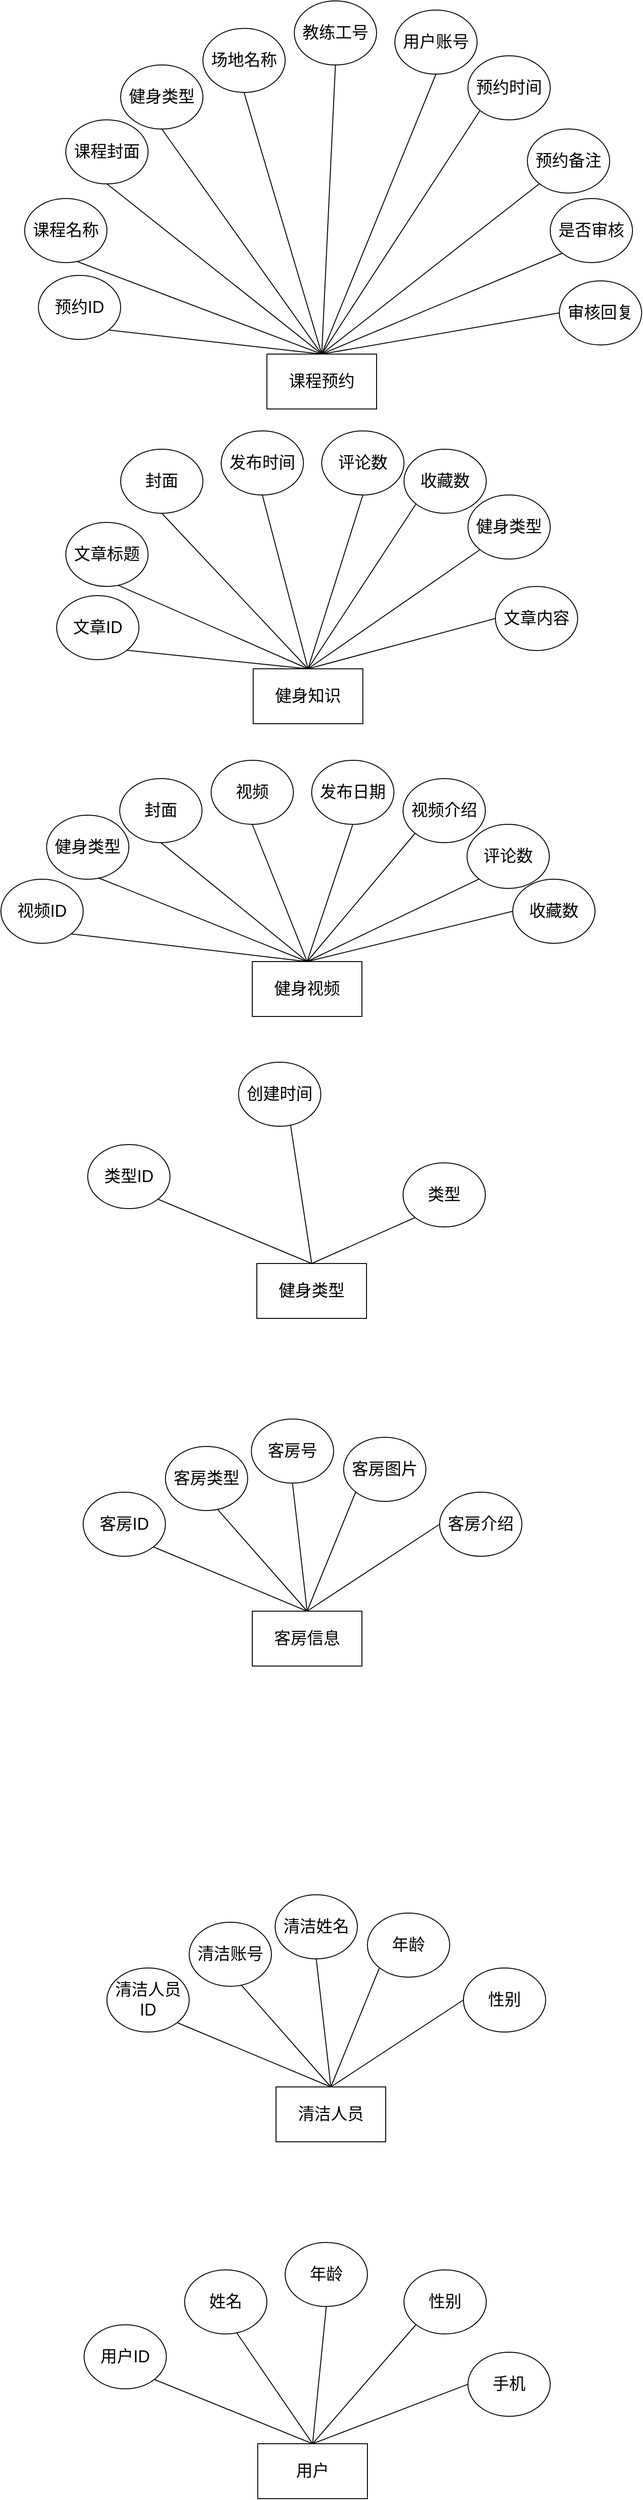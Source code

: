 <mxfile version="26.0.16">
  <diagram name="第 1 页" id="r9efI1w3UbtWpnC61uxg">
    <mxGraphModel dx="2333" dy="2314" grid="1" gridSize="10" guides="1" tooltips="1" connect="1" arrows="1" fold="1" page="1" pageScale="1" pageWidth="827" pageHeight="1169" math="0" shadow="0">
      <root>
        <mxCell id="0" />
        <mxCell id="1" parent="0" />
        <mxCell id="zDYpZziFO8J9DqXucdiA-1" value="&lt;font style=&quot;font-size: 18px;&quot;&gt;课程预约&lt;/font&gt;" style="rounded=0;whiteSpace=wrap;html=1;" parent="1" vertex="1">
          <mxGeometry x="340" y="-504" width="120" height="60" as="geometry" />
        </mxCell>
        <mxCell id="zDYpZziFO8J9DqXucdiA-2" value="&lt;span style=&quot;font-size: 18px;&quot;&gt;预约ID&lt;/span&gt;" style="ellipse;whiteSpace=wrap;html=1;" parent="1" vertex="1">
          <mxGeometry x="90" y="-590" width="90" height="70" as="geometry" />
        </mxCell>
        <mxCell id="zDYpZziFO8J9DqXucdiA-3" value="&lt;font style=&quot;font-size: 18px;&quot;&gt;课程名称&lt;/font&gt;" style="ellipse;whiteSpace=wrap;html=1;" parent="1" vertex="1">
          <mxGeometry x="75" y="-674" width="90" height="70" as="geometry" />
        </mxCell>
        <mxCell id="zDYpZziFO8J9DqXucdiA-4" value="&lt;font style=&quot;font-size: 18px;&quot;&gt;课程封面&lt;/font&gt;" style="ellipse;whiteSpace=wrap;html=1;" parent="1" vertex="1">
          <mxGeometry x="120" y="-760" width="90" height="70" as="geometry" />
        </mxCell>
        <mxCell id="zDYpZziFO8J9DqXucdiA-5" value="&lt;font style=&quot;font-size: 18px;&quot;&gt;健身类型&lt;/font&gt;" style="ellipse;whiteSpace=wrap;html=1;" parent="1" vertex="1">
          <mxGeometry x="180" y="-820" width="90" height="70" as="geometry" />
        </mxCell>
        <mxCell id="zDYpZziFO8J9DqXucdiA-6" value="&lt;font style=&quot;font-size: 18px;&quot;&gt;场地名称&lt;/font&gt;" style="ellipse;whiteSpace=wrap;html=1;" parent="1" vertex="1">
          <mxGeometry x="270" y="-860" width="90" height="70" as="geometry" />
        </mxCell>
        <mxCell id="zDYpZziFO8J9DqXucdiA-7" value="" style="endArrow=none;html=1;rounded=0;entryX=1;entryY=1;entryDx=0;entryDy=0;exitX=0.5;exitY=0;exitDx=0;exitDy=0;" parent="1" source="zDYpZziFO8J9DqXucdiA-1" target="zDYpZziFO8J9DqXucdiA-2" edge="1">
          <mxGeometry width="50" height="50" relative="1" as="geometry">
            <mxPoint x="380" y="-454" as="sourcePoint" />
            <mxPoint x="430" y="-504" as="targetPoint" />
          </mxGeometry>
        </mxCell>
        <mxCell id="zDYpZziFO8J9DqXucdiA-8" value="" style="endArrow=none;html=1;rounded=0;entryX=0.632;entryY=0.98;entryDx=0;entryDy=0;exitX=0.5;exitY=0;exitDx=0;exitDy=0;entryPerimeter=0;" parent="1" source="zDYpZziFO8J9DqXucdiA-1" target="zDYpZziFO8J9DqXucdiA-3" edge="1">
          <mxGeometry width="50" height="50" relative="1" as="geometry">
            <mxPoint x="410" y="-494" as="sourcePoint" />
            <mxPoint x="237" y="-564" as="targetPoint" />
          </mxGeometry>
        </mxCell>
        <mxCell id="zDYpZziFO8J9DqXucdiA-9" value="" style="endArrow=none;html=1;rounded=0;entryX=0.5;entryY=1;entryDx=0;entryDy=0;exitX=0.5;exitY=0;exitDx=0;exitDy=0;" parent="1" source="zDYpZziFO8J9DqXucdiA-1" target="zDYpZziFO8J9DqXucdiA-4" edge="1">
          <mxGeometry width="50" height="50" relative="1" as="geometry">
            <mxPoint x="410" y="-494" as="sourcePoint" />
            <mxPoint x="327" y="-615" as="targetPoint" />
          </mxGeometry>
        </mxCell>
        <mxCell id="zDYpZziFO8J9DqXucdiA-10" value="" style="endArrow=none;html=1;rounded=0;entryX=0.5;entryY=1;entryDx=0;entryDy=0;" parent="1" target="zDYpZziFO8J9DqXucdiA-5" edge="1">
          <mxGeometry width="50" height="50" relative="1" as="geometry">
            <mxPoint x="400" y="-504" as="sourcePoint" />
            <mxPoint x="425" y="-644" as="targetPoint" />
          </mxGeometry>
        </mxCell>
        <mxCell id="zDYpZziFO8J9DqXucdiA-11" value="" style="endArrow=none;html=1;rounded=0;entryX=0.5;entryY=1;entryDx=0;entryDy=0;" parent="1" target="zDYpZziFO8J9DqXucdiA-6" edge="1">
          <mxGeometry width="50" height="50" relative="1" as="geometry">
            <mxPoint x="400" y="-504" as="sourcePoint" />
            <mxPoint x="523" y="-624" as="targetPoint" />
          </mxGeometry>
        </mxCell>
        <mxCell id="zDYpZziFO8J9DqXucdiA-12" value="&lt;font style=&quot;font-size: 18px;&quot;&gt;用户&lt;/font&gt;" style="rounded=0;whiteSpace=wrap;html=1;" parent="1" vertex="1">
          <mxGeometry x="330" y="1780" width="120" height="60" as="geometry" />
        </mxCell>
        <mxCell id="zDYpZziFO8J9DqXucdiA-13" value="&lt;font style=&quot;font-size: 18px;&quot;&gt;用户ID&lt;/font&gt;" style="ellipse;whiteSpace=wrap;html=1;" parent="1" vertex="1">
          <mxGeometry x="140" y="1650" width="90" height="70" as="geometry" />
        </mxCell>
        <mxCell id="zDYpZziFO8J9DqXucdiA-14" value="&lt;font style=&quot;font-size: 18px;&quot;&gt;姓名&lt;/font&gt;" style="ellipse;whiteSpace=wrap;html=1;" parent="1" vertex="1">
          <mxGeometry x="250" y="1590" width="90" height="70" as="geometry" />
        </mxCell>
        <mxCell id="zDYpZziFO8J9DqXucdiA-15" value="&lt;font style=&quot;font-size: 18px;&quot;&gt;年龄&lt;/font&gt;" style="ellipse;whiteSpace=wrap;html=1;" parent="1" vertex="1">
          <mxGeometry x="360" y="1560" width="90" height="70" as="geometry" />
        </mxCell>
        <mxCell id="zDYpZziFO8J9DqXucdiA-16" value="&lt;font style=&quot;font-size: 18px;&quot;&gt;性别&lt;/font&gt;" style="ellipse;whiteSpace=wrap;html=1;" parent="1" vertex="1">
          <mxGeometry x="490" y="1590" width="90" height="70" as="geometry" />
        </mxCell>
        <mxCell id="zDYpZziFO8J9DqXucdiA-17" value="&lt;font style=&quot;font-size: 18px;&quot;&gt;手机&lt;/font&gt;" style="ellipse;whiteSpace=wrap;html=1;" parent="1" vertex="1">
          <mxGeometry x="560" y="1680" width="90" height="70" as="geometry" />
        </mxCell>
        <mxCell id="zDYpZziFO8J9DqXucdiA-18" value="" style="endArrow=none;html=1;rounded=0;entryX=1;entryY=1;entryDx=0;entryDy=0;exitX=0.5;exitY=0;exitDx=0;exitDy=0;" parent="1" source="zDYpZziFO8J9DqXucdiA-12" target="zDYpZziFO8J9DqXucdiA-13" edge="1">
          <mxGeometry width="50" height="50" relative="1" as="geometry">
            <mxPoint x="370" y="1830" as="sourcePoint" />
            <mxPoint x="420" y="1780" as="targetPoint" />
          </mxGeometry>
        </mxCell>
        <mxCell id="zDYpZziFO8J9DqXucdiA-19" value="" style="endArrow=none;html=1;rounded=0;entryX=0.632;entryY=0.98;entryDx=0;entryDy=0;exitX=0.5;exitY=0;exitDx=0;exitDy=0;entryPerimeter=0;" parent="1" source="zDYpZziFO8J9DqXucdiA-12" target="zDYpZziFO8J9DqXucdiA-14" edge="1">
          <mxGeometry width="50" height="50" relative="1" as="geometry">
            <mxPoint x="400" y="1790" as="sourcePoint" />
            <mxPoint x="227" y="1720" as="targetPoint" />
          </mxGeometry>
        </mxCell>
        <mxCell id="zDYpZziFO8J9DqXucdiA-20" value="" style="endArrow=none;html=1;rounded=0;entryX=0.5;entryY=1;entryDx=0;entryDy=0;exitX=0.5;exitY=0;exitDx=0;exitDy=0;" parent="1" source="zDYpZziFO8J9DqXucdiA-12" target="zDYpZziFO8J9DqXucdiA-15" edge="1">
          <mxGeometry width="50" height="50" relative="1" as="geometry">
            <mxPoint x="400" y="1790" as="sourcePoint" />
            <mxPoint x="317" y="1669" as="targetPoint" />
          </mxGeometry>
        </mxCell>
        <mxCell id="zDYpZziFO8J9DqXucdiA-21" value="" style="endArrow=none;html=1;rounded=0;entryX=0;entryY=1;entryDx=0;entryDy=0;" parent="1" target="zDYpZziFO8J9DqXucdiA-16" edge="1">
          <mxGeometry width="50" height="50" relative="1" as="geometry">
            <mxPoint x="390" y="1780" as="sourcePoint" />
            <mxPoint x="415" y="1640" as="targetPoint" />
          </mxGeometry>
        </mxCell>
        <mxCell id="zDYpZziFO8J9DqXucdiA-22" value="" style="endArrow=none;html=1;rounded=0;entryX=0;entryY=0.5;entryDx=0;entryDy=0;" parent="1" target="zDYpZziFO8J9DqXucdiA-17" edge="1">
          <mxGeometry width="50" height="50" relative="1" as="geometry">
            <mxPoint x="390" y="1780" as="sourcePoint" />
            <mxPoint x="513" y="1660" as="targetPoint" />
          </mxGeometry>
        </mxCell>
        <mxCell id="zDYpZziFO8J9DqXucdiA-23" value="&lt;font style=&quot;font-size: 18px;&quot;&gt;健身知识&lt;/font&gt;" style="rounded=0;whiteSpace=wrap;html=1;" parent="1" vertex="1">
          <mxGeometry x="325" y="-160" width="120" height="60" as="geometry" />
        </mxCell>
        <mxCell id="zDYpZziFO8J9DqXucdiA-24" value="&lt;span style=&quot;font-size: 18px;&quot;&gt;文章ID&lt;/span&gt;" style="ellipse;whiteSpace=wrap;html=1;" parent="1" vertex="1">
          <mxGeometry x="110" y="-240" width="90" height="70" as="geometry" />
        </mxCell>
        <mxCell id="zDYpZziFO8J9DqXucdiA-25" value="&lt;span style=&quot;font-size: 18px;&quot;&gt;文章标题&lt;/span&gt;" style="ellipse;whiteSpace=wrap;html=1;" parent="1" vertex="1">
          <mxGeometry x="120" y="-320" width="90" height="70" as="geometry" />
        </mxCell>
        <mxCell id="zDYpZziFO8J9DqXucdiA-26" value="&lt;font style=&quot;font-size: 18px;&quot;&gt;封面&lt;/font&gt;" style="ellipse;whiteSpace=wrap;html=1;" parent="1" vertex="1">
          <mxGeometry x="180" y="-400" width="90" height="70" as="geometry" />
        </mxCell>
        <mxCell id="zDYpZziFO8J9DqXucdiA-27" value="&lt;font style=&quot;font-size: 18px;&quot;&gt;健身类型&lt;/font&gt;" style="ellipse;whiteSpace=wrap;html=1;" parent="1" vertex="1">
          <mxGeometry x="560" y="-350" width="90" height="70" as="geometry" />
        </mxCell>
        <mxCell id="zDYpZziFO8J9DqXucdiA-28" value="&lt;font style=&quot;font-size: 18px;&quot;&gt;文章内容&lt;/font&gt;" style="ellipse;whiteSpace=wrap;html=1;" parent="1" vertex="1">
          <mxGeometry x="590" y="-250" width="90" height="70" as="geometry" />
        </mxCell>
        <mxCell id="zDYpZziFO8J9DqXucdiA-29" value="" style="endArrow=none;html=1;rounded=0;entryX=1;entryY=1;entryDx=0;entryDy=0;exitX=0.5;exitY=0;exitDx=0;exitDy=0;" parent="1" source="zDYpZziFO8J9DqXucdiA-23" target="zDYpZziFO8J9DqXucdiA-24" edge="1">
          <mxGeometry width="50" height="50" relative="1" as="geometry">
            <mxPoint x="365" y="-110" as="sourcePoint" />
            <mxPoint x="415" y="-160" as="targetPoint" />
          </mxGeometry>
        </mxCell>
        <mxCell id="zDYpZziFO8J9DqXucdiA-30" value="" style="endArrow=none;html=1;rounded=0;entryX=0.632;entryY=0.98;entryDx=0;entryDy=0;exitX=0.5;exitY=0;exitDx=0;exitDy=0;entryPerimeter=0;" parent="1" source="zDYpZziFO8J9DqXucdiA-23" target="zDYpZziFO8J9DqXucdiA-25" edge="1">
          <mxGeometry width="50" height="50" relative="1" as="geometry">
            <mxPoint x="395" y="-150" as="sourcePoint" />
            <mxPoint x="222" y="-220" as="targetPoint" />
          </mxGeometry>
        </mxCell>
        <mxCell id="zDYpZziFO8J9DqXucdiA-31" value="" style="endArrow=none;html=1;rounded=0;entryX=0.5;entryY=1;entryDx=0;entryDy=0;exitX=0.5;exitY=0;exitDx=0;exitDy=0;" parent="1" source="zDYpZziFO8J9DqXucdiA-23" target="zDYpZziFO8J9DqXucdiA-26" edge="1">
          <mxGeometry width="50" height="50" relative="1" as="geometry">
            <mxPoint x="395" y="-150" as="sourcePoint" />
            <mxPoint x="312" y="-271" as="targetPoint" />
          </mxGeometry>
        </mxCell>
        <mxCell id="zDYpZziFO8J9DqXucdiA-32" value="" style="endArrow=none;html=1;rounded=0;entryX=0;entryY=1;entryDx=0;entryDy=0;" parent="1" target="zDYpZziFO8J9DqXucdiA-27" edge="1">
          <mxGeometry width="50" height="50" relative="1" as="geometry">
            <mxPoint x="385" y="-160" as="sourcePoint" />
            <mxPoint x="410" y="-300" as="targetPoint" />
          </mxGeometry>
        </mxCell>
        <mxCell id="zDYpZziFO8J9DqXucdiA-33" value="" style="endArrow=none;html=1;rounded=0;entryX=0;entryY=0.5;entryDx=0;entryDy=0;" parent="1" target="zDYpZziFO8J9DqXucdiA-28" edge="1">
          <mxGeometry width="50" height="50" relative="1" as="geometry">
            <mxPoint x="385" y="-160" as="sourcePoint" />
            <mxPoint x="508" y="-280" as="targetPoint" />
          </mxGeometry>
        </mxCell>
        <mxCell id="zDYpZziFO8J9DqXucdiA-35" value="&lt;font style=&quot;font-size: 18px;&quot;&gt;健身视频&lt;/font&gt;" style="rounded=0;whiteSpace=wrap;html=1;" parent="1" vertex="1">
          <mxGeometry x="324" y="160" width="120" height="60" as="geometry" />
        </mxCell>
        <mxCell id="zDYpZziFO8J9DqXucdiA-36" value="&lt;font style=&quot;font-size: 18px;&quot;&gt;视频ID&lt;/font&gt;" style="ellipse;whiteSpace=wrap;html=1;" parent="1" vertex="1">
          <mxGeometry x="49" y="70" width="90" height="70" as="geometry" />
        </mxCell>
        <mxCell id="zDYpZziFO8J9DqXucdiA-37" value="&lt;font style=&quot;font-size: 18px;&quot;&gt;健身类型&lt;/font&gt;" style="ellipse;whiteSpace=wrap;html=1;" parent="1" vertex="1">
          <mxGeometry x="99" width="90" height="70" as="geometry" />
        </mxCell>
        <mxCell id="zDYpZziFO8J9DqXucdiA-38" value="&lt;font style=&quot;font-size: 18px;&quot;&gt;封面&lt;/font&gt;" style="ellipse;whiteSpace=wrap;html=1;" parent="1" vertex="1">
          <mxGeometry x="179" y="-40" width="90" height="70" as="geometry" />
        </mxCell>
        <mxCell id="zDYpZziFO8J9DqXucdiA-39" value="&lt;font style=&quot;font-size: 18px;&quot;&gt;视频&lt;/font&gt;" style="ellipse;whiteSpace=wrap;html=1;" parent="1" vertex="1">
          <mxGeometry x="279" y="-60" width="90" height="70" as="geometry" />
        </mxCell>
        <mxCell id="zDYpZziFO8J9DqXucdiA-41" value="" style="endArrow=none;html=1;rounded=0;entryX=1;entryY=1;entryDx=0;entryDy=0;exitX=0.5;exitY=0;exitDx=0;exitDy=0;" parent="1" source="zDYpZziFO8J9DqXucdiA-35" target="zDYpZziFO8J9DqXucdiA-36" edge="1">
          <mxGeometry width="50" height="50" relative="1" as="geometry">
            <mxPoint x="364" y="210" as="sourcePoint" />
            <mxPoint x="414" y="160" as="targetPoint" />
          </mxGeometry>
        </mxCell>
        <mxCell id="zDYpZziFO8J9DqXucdiA-42" value="" style="endArrow=none;html=1;rounded=0;entryX=0.632;entryY=0.98;entryDx=0;entryDy=0;exitX=0.5;exitY=0;exitDx=0;exitDy=0;entryPerimeter=0;" parent="1" source="zDYpZziFO8J9DqXucdiA-35" target="zDYpZziFO8J9DqXucdiA-37" edge="1">
          <mxGeometry width="50" height="50" relative="1" as="geometry">
            <mxPoint x="394" y="170" as="sourcePoint" />
            <mxPoint x="221" y="100" as="targetPoint" />
          </mxGeometry>
        </mxCell>
        <mxCell id="zDYpZziFO8J9DqXucdiA-43" value="" style="endArrow=none;html=1;rounded=0;entryX=0.5;entryY=1;entryDx=0;entryDy=0;exitX=0.5;exitY=0;exitDx=0;exitDy=0;" parent="1" source="zDYpZziFO8J9DqXucdiA-35" target="zDYpZziFO8J9DqXucdiA-38" edge="1">
          <mxGeometry width="50" height="50" relative="1" as="geometry">
            <mxPoint x="394" y="170" as="sourcePoint" />
            <mxPoint x="311" y="49" as="targetPoint" />
          </mxGeometry>
        </mxCell>
        <mxCell id="zDYpZziFO8J9DqXucdiA-44" value="" style="endArrow=none;html=1;rounded=0;entryX=0.5;entryY=1;entryDx=0;entryDy=0;" parent="1" target="zDYpZziFO8J9DqXucdiA-39" edge="1">
          <mxGeometry width="50" height="50" relative="1" as="geometry">
            <mxPoint x="384" y="160" as="sourcePoint" />
            <mxPoint x="409" y="20" as="targetPoint" />
          </mxGeometry>
        </mxCell>
        <mxCell id="zDYpZziFO8J9DqXucdiA-45" value="" style="endArrow=none;html=1;rounded=0;entryX=0;entryY=1;entryDx=0;entryDy=0;" parent="1" target="QWyzyQEguM0yE1Y3YgbR-22" edge="1">
          <mxGeometry width="50" height="50" relative="1" as="geometry">
            <mxPoint x="384" y="160" as="sourcePoint" />
            <mxPoint x="579" y="85" as="targetPoint" />
          </mxGeometry>
        </mxCell>
        <mxCell id="zDYpZziFO8J9DqXucdiA-57" value="&lt;font style=&quot;font-size: 18px;&quot;&gt;健身类型&lt;/font&gt;" style="rounded=0;whiteSpace=wrap;html=1;" parent="1" vertex="1">
          <mxGeometry x="329" y="490" width="120" height="60" as="geometry" />
        </mxCell>
        <mxCell id="zDYpZziFO8J9DqXucdiA-58" value="&lt;font style=&quot;font-size: 18px;&quot;&gt;类型ID&lt;/font&gt;" style="ellipse;whiteSpace=wrap;html=1;" parent="1" vertex="1">
          <mxGeometry x="144" y="360" width="90" height="70" as="geometry" />
        </mxCell>
        <mxCell id="zDYpZziFO8J9DqXucdiA-59" value="&lt;font style=&quot;font-size: 18px;&quot;&gt;创建时间&lt;/font&gt;" style="ellipse;whiteSpace=wrap;html=1;" parent="1" vertex="1">
          <mxGeometry x="309" y="270" width="90" height="70" as="geometry" />
        </mxCell>
        <mxCell id="zDYpZziFO8J9DqXucdiA-61" value="&lt;span style=&quot;font-size: 18px;&quot;&gt;类型&lt;/span&gt;" style="ellipse;whiteSpace=wrap;html=1;" parent="1" vertex="1">
          <mxGeometry x="489" y="380" width="90" height="70" as="geometry" />
        </mxCell>
        <mxCell id="zDYpZziFO8J9DqXucdiA-63" value="" style="endArrow=none;html=1;rounded=0;entryX=1;entryY=1;entryDx=0;entryDy=0;exitX=0.5;exitY=0;exitDx=0;exitDy=0;" parent="1" source="zDYpZziFO8J9DqXucdiA-57" target="zDYpZziFO8J9DqXucdiA-58" edge="1">
          <mxGeometry width="50" height="50" relative="1" as="geometry">
            <mxPoint x="369" y="540" as="sourcePoint" />
            <mxPoint x="419" y="490" as="targetPoint" />
          </mxGeometry>
        </mxCell>
        <mxCell id="zDYpZziFO8J9DqXucdiA-64" value="" style="endArrow=none;html=1;rounded=0;entryX=0.632;entryY=0.98;entryDx=0;entryDy=0;exitX=0.5;exitY=0;exitDx=0;exitDy=0;entryPerimeter=0;" parent="1" source="zDYpZziFO8J9DqXucdiA-57" target="zDYpZziFO8J9DqXucdiA-59" edge="1">
          <mxGeometry width="50" height="50" relative="1" as="geometry">
            <mxPoint x="399" y="500" as="sourcePoint" />
            <mxPoint x="226" y="430" as="targetPoint" />
          </mxGeometry>
        </mxCell>
        <mxCell id="zDYpZziFO8J9DqXucdiA-66" value="" style="endArrow=none;html=1;rounded=0;entryX=0;entryY=1;entryDx=0;entryDy=0;" parent="1" target="zDYpZziFO8J9DqXucdiA-61" edge="1">
          <mxGeometry width="50" height="50" relative="1" as="geometry">
            <mxPoint x="389" y="490" as="sourcePoint" />
            <mxPoint x="414" y="350" as="targetPoint" />
          </mxGeometry>
        </mxCell>
        <mxCell id="zDYpZziFO8J9DqXucdiA-68" value="&lt;font style=&quot;font-size: 18px;&quot;&gt;客房信息&lt;/font&gt;" style="rounded=0;whiteSpace=wrap;html=1;" parent="1" vertex="1">
          <mxGeometry x="324" y="870" width="120" height="60" as="geometry" />
        </mxCell>
        <mxCell id="zDYpZziFO8J9DqXucdiA-69" value="&lt;span style=&quot;font-size: 18px;&quot;&gt;客房ID&lt;/span&gt;" style="ellipse;whiteSpace=wrap;html=1;" parent="1" vertex="1">
          <mxGeometry x="139" y="740" width="90" height="70" as="geometry" />
        </mxCell>
        <mxCell id="zDYpZziFO8J9DqXucdiA-70" value="&lt;font style=&quot;font-size: 18px;&quot;&gt;客房类型&lt;/font&gt;" style="ellipse;whiteSpace=wrap;html=1;" parent="1" vertex="1">
          <mxGeometry x="229" y="690" width="90" height="70" as="geometry" />
        </mxCell>
        <mxCell id="zDYpZziFO8J9DqXucdiA-71" value="&lt;font style=&quot;font-size: 18px;&quot;&gt;客房号&lt;/font&gt;" style="ellipse;whiteSpace=wrap;html=1;" parent="1" vertex="1">
          <mxGeometry x="323" y="660" width="90" height="70" as="geometry" />
        </mxCell>
        <mxCell id="zDYpZziFO8J9DqXucdiA-72" value="&lt;span style=&quot;font-size: 18px;&quot;&gt;客房图片&lt;/span&gt;" style="ellipse;whiteSpace=wrap;html=1;" parent="1" vertex="1">
          <mxGeometry x="424" y="680" width="90" height="70" as="geometry" />
        </mxCell>
        <mxCell id="zDYpZziFO8J9DqXucdiA-73" value="&lt;font style=&quot;font-size: 18px;&quot;&gt;客房介绍&lt;/font&gt;" style="ellipse;whiteSpace=wrap;html=1;" parent="1" vertex="1">
          <mxGeometry x="529" y="740" width="90" height="70" as="geometry" />
        </mxCell>
        <mxCell id="zDYpZziFO8J9DqXucdiA-74" value="" style="endArrow=none;html=1;rounded=0;entryX=1;entryY=1;entryDx=0;entryDy=0;exitX=0.5;exitY=0;exitDx=0;exitDy=0;" parent="1" source="zDYpZziFO8J9DqXucdiA-68" target="zDYpZziFO8J9DqXucdiA-69" edge="1">
          <mxGeometry width="50" height="50" relative="1" as="geometry">
            <mxPoint x="364" y="920" as="sourcePoint" />
            <mxPoint x="414" y="870" as="targetPoint" />
          </mxGeometry>
        </mxCell>
        <mxCell id="zDYpZziFO8J9DqXucdiA-75" value="" style="endArrow=none;html=1;rounded=0;entryX=0.632;entryY=0.98;entryDx=0;entryDy=0;exitX=0.5;exitY=0;exitDx=0;exitDy=0;entryPerimeter=0;" parent="1" source="zDYpZziFO8J9DqXucdiA-68" target="zDYpZziFO8J9DqXucdiA-70" edge="1">
          <mxGeometry width="50" height="50" relative="1" as="geometry">
            <mxPoint x="394" y="880" as="sourcePoint" />
            <mxPoint x="221" y="810" as="targetPoint" />
          </mxGeometry>
        </mxCell>
        <mxCell id="zDYpZziFO8J9DqXucdiA-76" value="" style="endArrow=none;html=1;rounded=0;entryX=0.5;entryY=1;entryDx=0;entryDy=0;exitX=0.5;exitY=0;exitDx=0;exitDy=0;" parent="1" source="zDYpZziFO8J9DqXucdiA-68" target="zDYpZziFO8J9DqXucdiA-71" edge="1">
          <mxGeometry width="50" height="50" relative="1" as="geometry">
            <mxPoint x="394" y="880" as="sourcePoint" />
            <mxPoint x="311" y="759" as="targetPoint" />
          </mxGeometry>
        </mxCell>
        <mxCell id="zDYpZziFO8J9DqXucdiA-77" value="" style="endArrow=none;html=1;rounded=0;entryX=0;entryY=1;entryDx=0;entryDy=0;" parent="1" target="zDYpZziFO8J9DqXucdiA-72" edge="1">
          <mxGeometry width="50" height="50" relative="1" as="geometry">
            <mxPoint x="384" y="870" as="sourcePoint" />
            <mxPoint x="409" y="730" as="targetPoint" />
          </mxGeometry>
        </mxCell>
        <mxCell id="zDYpZziFO8J9DqXucdiA-78" value="" style="endArrow=none;html=1;rounded=0;entryX=0;entryY=0.5;entryDx=0;entryDy=0;" parent="1" target="zDYpZziFO8J9DqXucdiA-73" edge="1">
          <mxGeometry width="50" height="50" relative="1" as="geometry">
            <mxPoint x="384" y="870" as="sourcePoint" />
            <mxPoint x="507" y="750" as="targetPoint" />
          </mxGeometry>
        </mxCell>
        <mxCell id="zDYpZziFO8J9DqXucdiA-89" value="&lt;font style=&quot;font-size: 18px;&quot;&gt;清洁人员&lt;/font&gt;" style="rounded=0;whiteSpace=wrap;html=1;" parent="1" vertex="1">
          <mxGeometry x="350" y="1390" width="120" height="60" as="geometry" />
        </mxCell>
        <mxCell id="zDYpZziFO8J9DqXucdiA-90" value="&lt;span style=&quot;font-size: 18px;&quot;&gt;清洁人员ID&lt;/span&gt;" style="ellipse;whiteSpace=wrap;html=1;" parent="1" vertex="1">
          <mxGeometry x="165" y="1260" width="90" height="70" as="geometry" />
        </mxCell>
        <mxCell id="zDYpZziFO8J9DqXucdiA-91" value="&lt;font style=&quot;font-size: 18px;&quot;&gt;清洁账号&lt;/font&gt;" style="ellipse;whiteSpace=wrap;html=1;" parent="1" vertex="1">
          <mxGeometry x="255" y="1210" width="90" height="70" as="geometry" />
        </mxCell>
        <mxCell id="zDYpZziFO8J9DqXucdiA-92" value="&lt;font style=&quot;font-size: 18px;&quot;&gt;清洁姓名&lt;/font&gt;" style="ellipse;whiteSpace=wrap;html=1;" parent="1" vertex="1">
          <mxGeometry x="349" y="1180" width="90" height="70" as="geometry" />
        </mxCell>
        <mxCell id="zDYpZziFO8J9DqXucdiA-93" value="&lt;span style=&quot;font-size: 18px;&quot;&gt;年龄&lt;/span&gt;" style="ellipse;whiteSpace=wrap;html=1;" parent="1" vertex="1">
          <mxGeometry x="450" y="1200" width="90" height="70" as="geometry" />
        </mxCell>
        <mxCell id="zDYpZziFO8J9DqXucdiA-94" value="&lt;font style=&quot;font-size: 18px;&quot;&gt;性别&lt;/font&gt;" style="ellipse;whiteSpace=wrap;html=1;" parent="1" vertex="1">
          <mxGeometry x="555" y="1260" width="90" height="70" as="geometry" />
        </mxCell>
        <mxCell id="zDYpZziFO8J9DqXucdiA-95" value="" style="endArrow=none;html=1;rounded=0;entryX=1;entryY=1;entryDx=0;entryDy=0;exitX=0.5;exitY=0;exitDx=0;exitDy=0;" parent="1" source="zDYpZziFO8J9DqXucdiA-89" target="zDYpZziFO8J9DqXucdiA-90" edge="1">
          <mxGeometry width="50" height="50" relative="1" as="geometry">
            <mxPoint x="390" y="1440" as="sourcePoint" />
            <mxPoint x="440" y="1390" as="targetPoint" />
          </mxGeometry>
        </mxCell>
        <mxCell id="zDYpZziFO8J9DqXucdiA-96" value="" style="endArrow=none;html=1;rounded=0;entryX=0.632;entryY=0.98;entryDx=0;entryDy=0;exitX=0.5;exitY=0;exitDx=0;exitDy=0;entryPerimeter=0;" parent="1" source="zDYpZziFO8J9DqXucdiA-89" target="zDYpZziFO8J9DqXucdiA-91" edge="1">
          <mxGeometry width="50" height="50" relative="1" as="geometry">
            <mxPoint x="420" y="1400" as="sourcePoint" />
            <mxPoint x="247" y="1330" as="targetPoint" />
          </mxGeometry>
        </mxCell>
        <mxCell id="zDYpZziFO8J9DqXucdiA-97" value="" style="endArrow=none;html=1;rounded=0;entryX=0.5;entryY=1;entryDx=0;entryDy=0;exitX=0.5;exitY=0;exitDx=0;exitDy=0;" parent="1" source="zDYpZziFO8J9DqXucdiA-89" target="zDYpZziFO8J9DqXucdiA-92" edge="1">
          <mxGeometry width="50" height="50" relative="1" as="geometry">
            <mxPoint x="420" y="1400" as="sourcePoint" />
            <mxPoint x="337" y="1279" as="targetPoint" />
          </mxGeometry>
        </mxCell>
        <mxCell id="zDYpZziFO8J9DqXucdiA-98" value="" style="endArrow=none;html=1;rounded=0;entryX=0;entryY=1;entryDx=0;entryDy=0;" parent="1" target="zDYpZziFO8J9DqXucdiA-93" edge="1">
          <mxGeometry width="50" height="50" relative="1" as="geometry">
            <mxPoint x="410" y="1390" as="sourcePoint" />
            <mxPoint x="435" y="1250" as="targetPoint" />
          </mxGeometry>
        </mxCell>
        <mxCell id="zDYpZziFO8J9DqXucdiA-99" value="" style="endArrow=none;html=1;rounded=0;entryX=0;entryY=0.5;entryDx=0;entryDy=0;" parent="1" target="zDYpZziFO8J9DqXucdiA-94" edge="1">
          <mxGeometry width="50" height="50" relative="1" as="geometry">
            <mxPoint x="410" y="1390" as="sourcePoint" />
            <mxPoint x="533" y="1270" as="targetPoint" />
          </mxGeometry>
        </mxCell>
        <mxCell id="QWyzyQEguM0yE1Y3YgbR-1" value="&lt;font style=&quot;font-size: 18px;&quot;&gt;教练工号&lt;/font&gt;" style="ellipse;whiteSpace=wrap;html=1;" vertex="1" parent="1">
          <mxGeometry x="370" y="-890" width="90" height="70" as="geometry" />
        </mxCell>
        <mxCell id="QWyzyQEguM0yE1Y3YgbR-2" value="" style="endArrow=none;html=1;rounded=0;entryX=0.5;entryY=1;entryDx=0;entryDy=0;exitX=0.5;exitY=0;exitDx=0;exitDy=0;" edge="1" parent="1" source="zDYpZziFO8J9DqXucdiA-1" target="QWyzyQEguM0yE1Y3YgbR-1">
          <mxGeometry width="50" height="50" relative="1" as="geometry">
            <mxPoint x="410" y="-494" as="sourcePoint" />
            <mxPoint x="325" y="-780" as="targetPoint" />
          </mxGeometry>
        </mxCell>
        <mxCell id="QWyzyQEguM0yE1Y3YgbR-4" value="&lt;font style=&quot;font-size: 18px;&quot;&gt;用户账号&lt;/font&gt;" style="ellipse;whiteSpace=wrap;html=1;" vertex="1" parent="1">
          <mxGeometry x="480" y="-880" width="90" height="70" as="geometry" />
        </mxCell>
        <mxCell id="QWyzyQEguM0yE1Y3YgbR-5" value="&lt;font style=&quot;font-size: 18px;&quot;&gt;预约时间&lt;/font&gt;" style="ellipse;whiteSpace=wrap;html=1;" vertex="1" parent="1">
          <mxGeometry x="560" y="-830" width="90" height="70" as="geometry" />
        </mxCell>
        <mxCell id="QWyzyQEguM0yE1Y3YgbR-6" value="&lt;font style=&quot;font-size: 18px;&quot;&gt;预约备注&lt;/font&gt;" style="ellipse;whiteSpace=wrap;html=1;" vertex="1" parent="1">
          <mxGeometry x="625" y="-750" width="90" height="70" as="geometry" />
        </mxCell>
        <mxCell id="QWyzyQEguM0yE1Y3YgbR-7" value="&lt;font style=&quot;font-size: 18px;&quot;&gt;是否审核&lt;/font&gt;" style="ellipse;whiteSpace=wrap;html=1;" vertex="1" parent="1">
          <mxGeometry x="650" y="-674" width="90" height="70" as="geometry" />
        </mxCell>
        <mxCell id="QWyzyQEguM0yE1Y3YgbR-8" value="&lt;font style=&quot;font-size: 18px;&quot;&gt;审核回复&lt;/font&gt;" style="ellipse;whiteSpace=wrap;html=1;" vertex="1" parent="1">
          <mxGeometry x="660" y="-584" width="90" height="70" as="geometry" />
        </mxCell>
        <mxCell id="QWyzyQEguM0yE1Y3YgbR-9" value="" style="endArrow=none;html=1;rounded=0;entryX=0.5;entryY=1;entryDx=0;entryDy=0;exitX=0.5;exitY=0;exitDx=0;exitDy=0;" edge="1" parent="1" source="zDYpZziFO8J9DqXucdiA-1" target="QWyzyQEguM0yE1Y3YgbR-4">
          <mxGeometry width="50" height="50" relative="1" as="geometry">
            <mxPoint x="410" y="-494" as="sourcePoint" />
            <mxPoint x="325" y="-780" as="targetPoint" />
          </mxGeometry>
        </mxCell>
        <mxCell id="QWyzyQEguM0yE1Y3YgbR-10" value="" style="endArrow=none;html=1;rounded=0;entryX=0;entryY=1;entryDx=0;entryDy=0;exitX=0.5;exitY=0;exitDx=0;exitDy=0;" edge="1" parent="1" source="zDYpZziFO8J9DqXucdiA-1" target="QWyzyQEguM0yE1Y3YgbR-5">
          <mxGeometry width="50" height="50" relative="1" as="geometry">
            <mxPoint x="410" y="-494" as="sourcePoint" />
            <mxPoint x="525" y="-780" as="targetPoint" />
          </mxGeometry>
        </mxCell>
        <mxCell id="QWyzyQEguM0yE1Y3YgbR-11" value="" style="endArrow=none;html=1;rounded=0;entryX=0;entryY=1;entryDx=0;entryDy=0;exitX=0.5;exitY=0;exitDx=0;exitDy=0;" edge="1" parent="1" source="zDYpZziFO8J9DqXucdiA-1" target="QWyzyQEguM0yE1Y3YgbR-6">
          <mxGeometry width="50" height="50" relative="1" as="geometry">
            <mxPoint x="410" y="-494" as="sourcePoint" />
            <mxPoint x="593" y="-773" as="targetPoint" />
          </mxGeometry>
        </mxCell>
        <mxCell id="QWyzyQEguM0yE1Y3YgbR-12" value="" style="endArrow=none;html=1;rounded=0;entryX=0.5;entryY=0;entryDx=0;entryDy=0;exitX=0;exitY=1;exitDx=0;exitDy=0;" edge="1" parent="1" source="QWyzyQEguM0yE1Y3YgbR-7" target="zDYpZziFO8J9DqXucdiA-1">
          <mxGeometry width="50" height="50" relative="1" as="geometry">
            <mxPoint x="410" y="-494" as="sourcePoint" />
            <mxPoint x="177" y="-520" as="targetPoint" />
          </mxGeometry>
        </mxCell>
        <mxCell id="QWyzyQEguM0yE1Y3YgbR-13" value="" style="endArrow=none;html=1;rounded=0;entryX=0.5;entryY=0;entryDx=0;entryDy=0;exitX=0;exitY=0.5;exitDx=0;exitDy=0;" edge="1" parent="1" source="QWyzyQEguM0yE1Y3YgbR-8" target="zDYpZziFO8J9DqXucdiA-1">
          <mxGeometry width="50" height="50" relative="1" as="geometry">
            <mxPoint x="683" y="-630" as="sourcePoint" />
            <mxPoint x="410" y="-494" as="targetPoint" />
          </mxGeometry>
        </mxCell>
        <mxCell id="QWyzyQEguM0yE1Y3YgbR-14" value="&lt;font style=&quot;font-size: 18px;&quot;&gt;发布时间&lt;/font&gt;" style="ellipse;whiteSpace=wrap;html=1;" vertex="1" parent="1">
          <mxGeometry x="290" y="-420" width="90" height="70" as="geometry" />
        </mxCell>
        <mxCell id="QWyzyQEguM0yE1Y3YgbR-15" value="&lt;span style=&quot;font-size: 18px;&quot;&gt;评论数&lt;/span&gt;" style="ellipse;whiteSpace=wrap;html=1;" vertex="1" parent="1">
          <mxGeometry x="400" y="-420" width="90" height="70" as="geometry" />
        </mxCell>
        <mxCell id="QWyzyQEguM0yE1Y3YgbR-17" value="&lt;span style=&quot;font-size: 18px;&quot;&gt;收藏数&lt;/span&gt;" style="ellipse;whiteSpace=wrap;html=1;" vertex="1" parent="1">
          <mxGeometry x="490" y="-400" width="90" height="70" as="geometry" />
        </mxCell>
        <mxCell id="QWyzyQEguM0yE1Y3YgbR-18" value="" style="endArrow=none;html=1;rounded=0;entryX=0.5;entryY=1;entryDx=0;entryDy=0;exitX=0.5;exitY=0;exitDx=0;exitDy=0;" edge="1" parent="1" source="zDYpZziFO8J9DqXucdiA-23" target="QWyzyQEguM0yE1Y3YgbR-14">
          <mxGeometry width="50" height="50" relative="1" as="geometry">
            <mxPoint x="395" y="-150" as="sourcePoint" />
            <mxPoint x="187" y="-241" as="targetPoint" />
          </mxGeometry>
        </mxCell>
        <mxCell id="QWyzyQEguM0yE1Y3YgbR-19" value="" style="endArrow=none;html=1;rounded=0;entryX=0.5;entryY=1;entryDx=0;entryDy=0;exitX=0.5;exitY=0;exitDx=0;exitDy=0;" edge="1" parent="1" source="zDYpZziFO8J9DqXucdiA-23" target="QWyzyQEguM0yE1Y3YgbR-15">
          <mxGeometry width="50" height="50" relative="1" as="geometry">
            <mxPoint x="380" y="-160" as="sourcePoint" />
            <mxPoint x="345" y="-340" as="targetPoint" />
          </mxGeometry>
        </mxCell>
        <mxCell id="QWyzyQEguM0yE1Y3YgbR-20" value="" style="endArrow=none;html=1;rounded=0;entryX=0;entryY=1;entryDx=0;entryDy=0;exitX=0.5;exitY=0;exitDx=0;exitDy=0;" edge="1" parent="1" source="zDYpZziFO8J9DqXucdiA-23" target="QWyzyQEguM0yE1Y3YgbR-17">
          <mxGeometry width="50" height="50" relative="1" as="geometry">
            <mxPoint x="395" y="-150" as="sourcePoint" />
            <mxPoint x="455" y="-350" as="targetPoint" />
          </mxGeometry>
        </mxCell>
        <mxCell id="QWyzyQEguM0yE1Y3YgbR-21" value="&lt;font style=&quot;font-size: 18px;&quot;&gt;发布日期&lt;/font&gt;" style="ellipse;whiteSpace=wrap;html=1;" vertex="1" parent="1">
          <mxGeometry x="389" y="-60" width="90" height="70" as="geometry" />
        </mxCell>
        <mxCell id="QWyzyQEguM0yE1Y3YgbR-22" value="&lt;font style=&quot;font-size: 18px;&quot;&gt;视频介绍&lt;/font&gt;" style="ellipse;whiteSpace=wrap;html=1;" vertex="1" parent="1">
          <mxGeometry x="489" y="-40" width="90" height="70" as="geometry" />
        </mxCell>
        <mxCell id="QWyzyQEguM0yE1Y3YgbR-23" value="&lt;font style=&quot;font-size: 18px;&quot;&gt;评论数&lt;/font&gt;" style="ellipse;whiteSpace=wrap;html=1;" vertex="1" parent="1">
          <mxGeometry x="559" y="10" width="90" height="70" as="geometry" />
        </mxCell>
        <mxCell id="QWyzyQEguM0yE1Y3YgbR-24" value="&lt;font style=&quot;font-size: 18px;&quot;&gt;收藏数&lt;/font&gt;" style="ellipse;whiteSpace=wrap;html=1;" vertex="1" parent="1">
          <mxGeometry x="609" y="70" width="90" height="70" as="geometry" />
        </mxCell>
        <mxCell id="QWyzyQEguM0yE1Y3YgbR-25" value="" style="endArrow=none;html=1;rounded=0;entryX=0.5;entryY=1;entryDx=0;entryDy=0;exitX=0.5;exitY=0;exitDx=0;exitDy=0;" edge="1" parent="1" source="zDYpZziFO8J9DqXucdiA-35" target="QWyzyQEguM0yE1Y3YgbR-21">
          <mxGeometry width="50" height="50" relative="1" as="geometry">
            <mxPoint x="394" y="170" as="sourcePoint" />
            <mxPoint x="589" y="95" as="targetPoint" />
          </mxGeometry>
        </mxCell>
        <mxCell id="QWyzyQEguM0yE1Y3YgbR-26" value="" style="endArrow=none;html=1;rounded=0;entryX=0;entryY=1;entryDx=0;entryDy=0;exitX=0.5;exitY=0;exitDx=0;exitDy=0;" edge="1" parent="1" source="zDYpZziFO8J9DqXucdiA-35" target="QWyzyQEguM0yE1Y3YgbR-23">
          <mxGeometry width="50" height="50" relative="1" as="geometry">
            <mxPoint x="394" y="170" as="sourcePoint" />
            <mxPoint x="512" y="30" as="targetPoint" />
          </mxGeometry>
        </mxCell>
        <mxCell id="QWyzyQEguM0yE1Y3YgbR-27" value="" style="endArrow=none;html=1;rounded=0;entryX=0;entryY=0.5;entryDx=0;entryDy=0;exitX=0.5;exitY=0;exitDx=0;exitDy=0;" edge="1" parent="1" source="zDYpZziFO8J9DqXucdiA-35" target="QWyzyQEguM0yE1Y3YgbR-24">
          <mxGeometry width="50" height="50" relative="1" as="geometry">
            <mxPoint x="394" y="170" as="sourcePoint" />
            <mxPoint x="612" y="80" as="targetPoint" />
          </mxGeometry>
        </mxCell>
      </root>
    </mxGraphModel>
  </diagram>
</mxfile>
